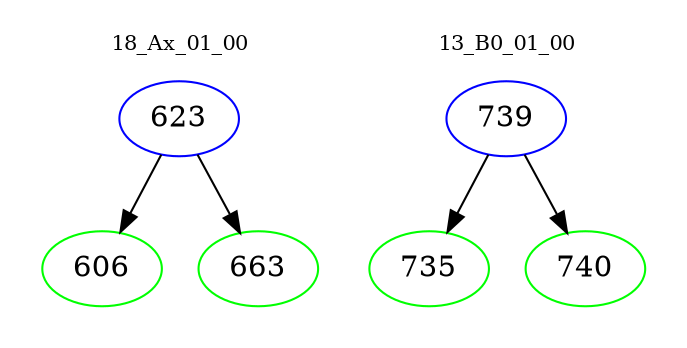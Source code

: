 digraph{
subgraph cluster_0 {
color = white
label = "18_Ax_01_00";
fontsize=10;
T0_623 [label="623", color="blue"]
T0_623 -> T0_606 [color="black"]
T0_606 [label="606", color="green"]
T0_623 -> T0_663 [color="black"]
T0_663 [label="663", color="green"]
}
subgraph cluster_1 {
color = white
label = "13_B0_01_00";
fontsize=10;
T1_739 [label="739", color="blue"]
T1_739 -> T1_735 [color="black"]
T1_735 [label="735", color="green"]
T1_739 -> T1_740 [color="black"]
T1_740 [label="740", color="green"]
}
}
